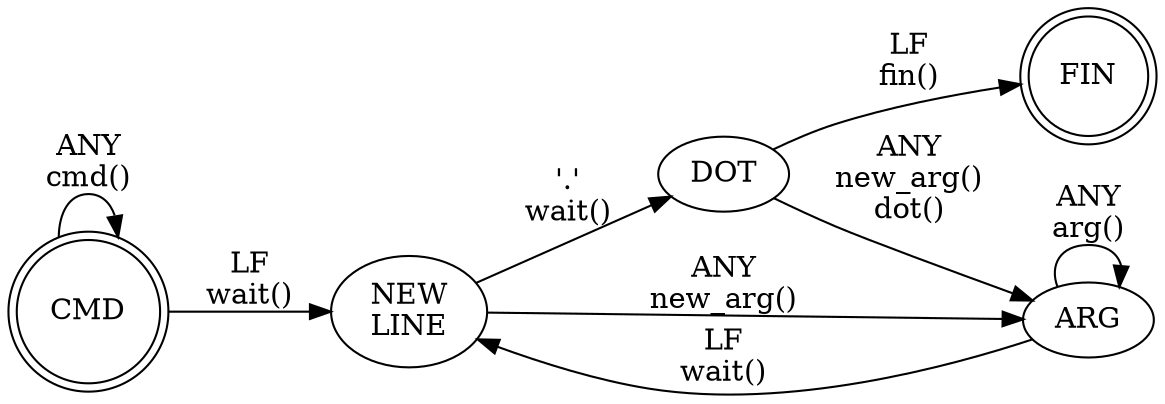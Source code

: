 digraph g {
    rankdir=LR;
    size= "8.27,11.69";
    ratio="compress"
    center="true"

    CMD                 [shape=doublecircle]

    CMD     -> NEWLINE  [label="LF\nwait()"]
    CMD     -> CMD      [label="ANY\ncmd()"]

    NEWLINE             [label="NEW\nLINE"]

    NEWLINE -> DOT      [label="'.'\nwait()"]
    NEWLINE -> ARG      [label="ANY\nnew_arg()"]

    DOT     -> ARG      [label="ANY\nnew_arg()\ndot()"]
    DOT     -> FIN      [label="LF\nfin()"]

    ARG     -> ARG      [label="ANY\narg()"]
    ARG     -> NEWLINE  [label="LF\nwait()"]

    FIN                 [shape=doublecircle]
}

